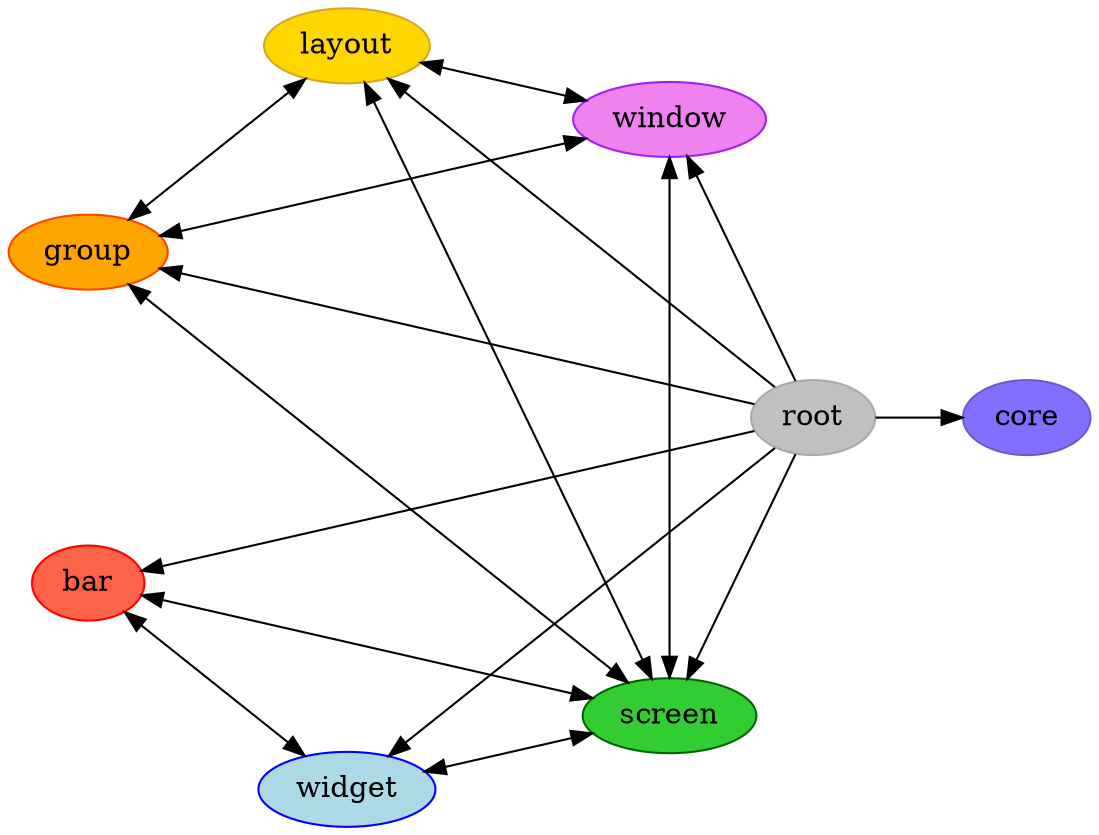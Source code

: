 digraph G {
    layout = circo;
    root = "root";
    splines = true;

    node [style="filled", color=DarkGray, fillcolor=Gray, label="root"];
    root;

    node [style="filled", color=Red, fillcolor=Tomato, label="bar"];
    bar;

    node [style="filled", color=OrangeRed, fillcolor=Orange, label="group"];
    group;

    node [style="filled", color=Goldenrod, fillcolor=Gold, label="layout"]
    layout;

    node [style="filled", color=DarkGreen, fillcolor=LimeGreen, label="screen"];
    screen;

    node [style="filled", color=Blue, fillcolor=LightBlue, label="widget"];
    widget;

    node [style="filled", color=Purple, fillcolor=Violet, label="window"];
    window;

    node [style="filled", color=SlateBlue, fillcolor=SlateBlue1, label="core"];
    core;

    root -> bar;
    root -> group;
    root -> layout;
    root -> screen;
    root -> widget;
    root -> window;
    root -> core;

    bar -> screen [dir=both];
    bar -> widget [dir=both];

    group -> layout [dir=both];
    group -> screen [dir=both];
    group -> window [dir=both];

    layout -> screen [dir=both];
    layout -> window [dir=both];

    screen -> window [dir=both];
    screen -> widget [dir=both];
}
